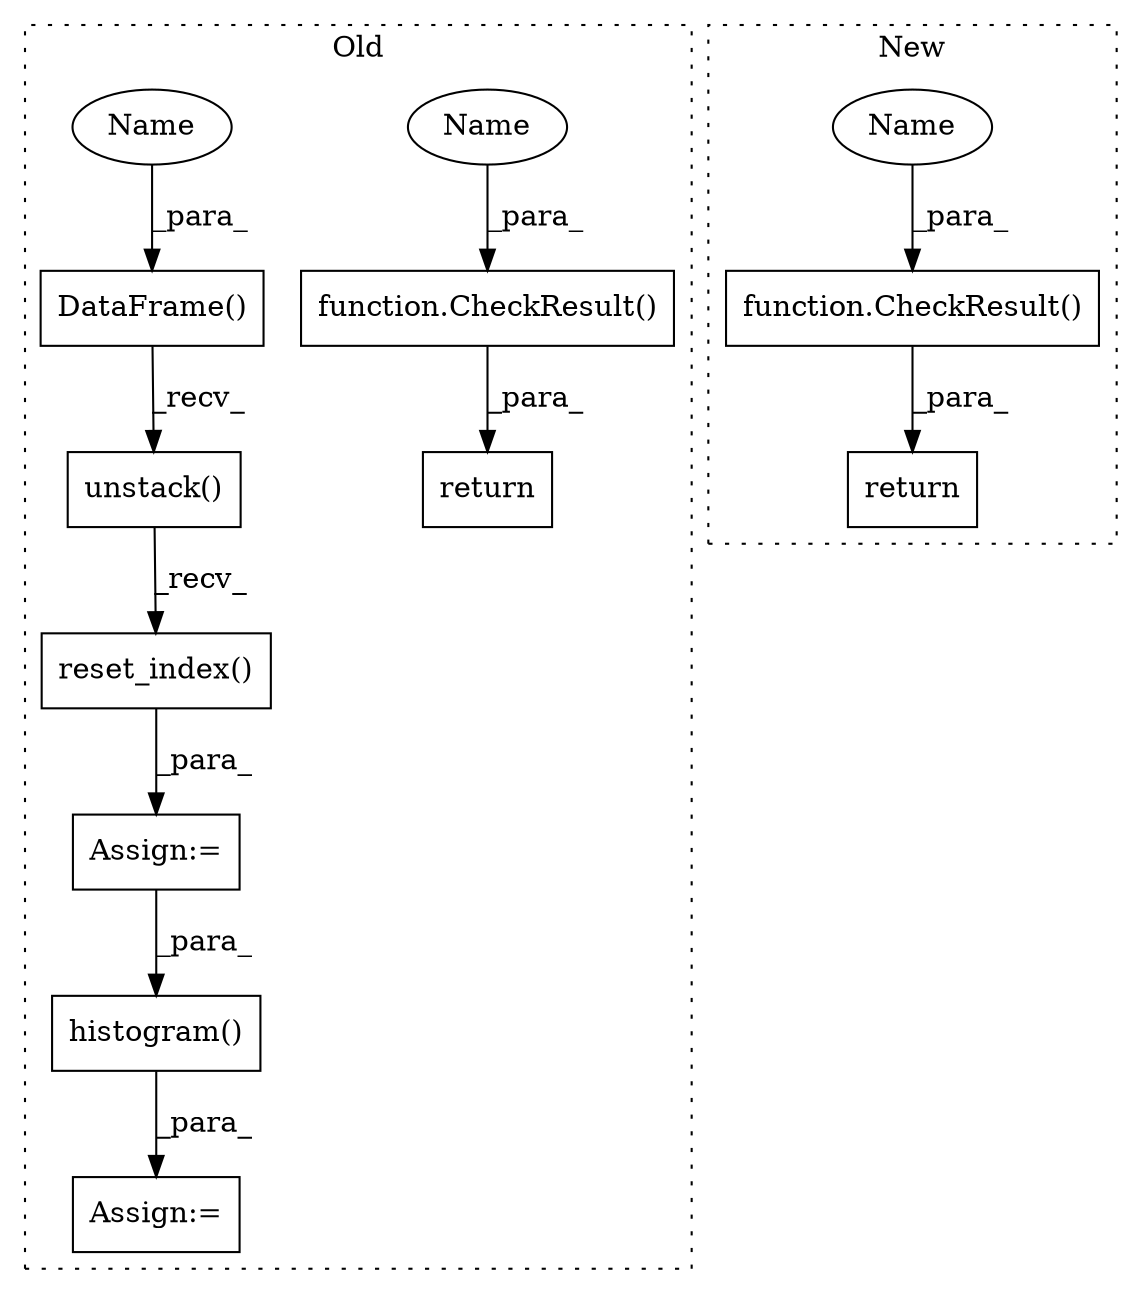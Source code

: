 digraph G {
subgraph cluster0 {
1 [label="function.CheckResult()" a="75" s="9784,9808" l="12,16" shape="box"];
4 [label="return" a="93" s="9777" l="7" shape="box"];
5 [label="DataFrame()" a="75" s="9356,9381" l="13,1" shape="box"];
6 [label="Assign:=" a="68" s="9492" l="3" shape="box"];
7 [label="reset_index()" a="75" s="9356" l="50" shape="box"];
8 [label="unstack()" a="75" s="9356" l="36" shape="box"];
9 [label="histogram()" a="75" s="9495,9525" l="13,243" shape="box"];
10 [label="Assign:=" a="68" s="9353" l="3" shape="box"];
11 [label="Name" a="87" s="9796" l="12" shape="ellipse"];
12 [label="Name" a="87" s="9369" l="12" shape="ellipse"];
label = "Old";
style="dotted";
}
subgraph cluster1 {
2 [label="function.CheckResult()" a="75" s="5934,5958" l="12,1" shape="box"];
3 [label="return" a="93" s="5927" l="7" shape="box"];
13 [label="Name" a="87" s="5946" l="12" shape="ellipse"];
label = "New";
style="dotted";
}
1 -> 4 [label="_para_"];
2 -> 3 [label="_para_"];
5 -> 8 [label="_recv_"];
7 -> 10 [label="_para_"];
8 -> 7 [label="_recv_"];
9 -> 6 [label="_para_"];
10 -> 9 [label="_para_"];
11 -> 1 [label="_para_"];
12 -> 5 [label="_para_"];
13 -> 2 [label="_para_"];
}